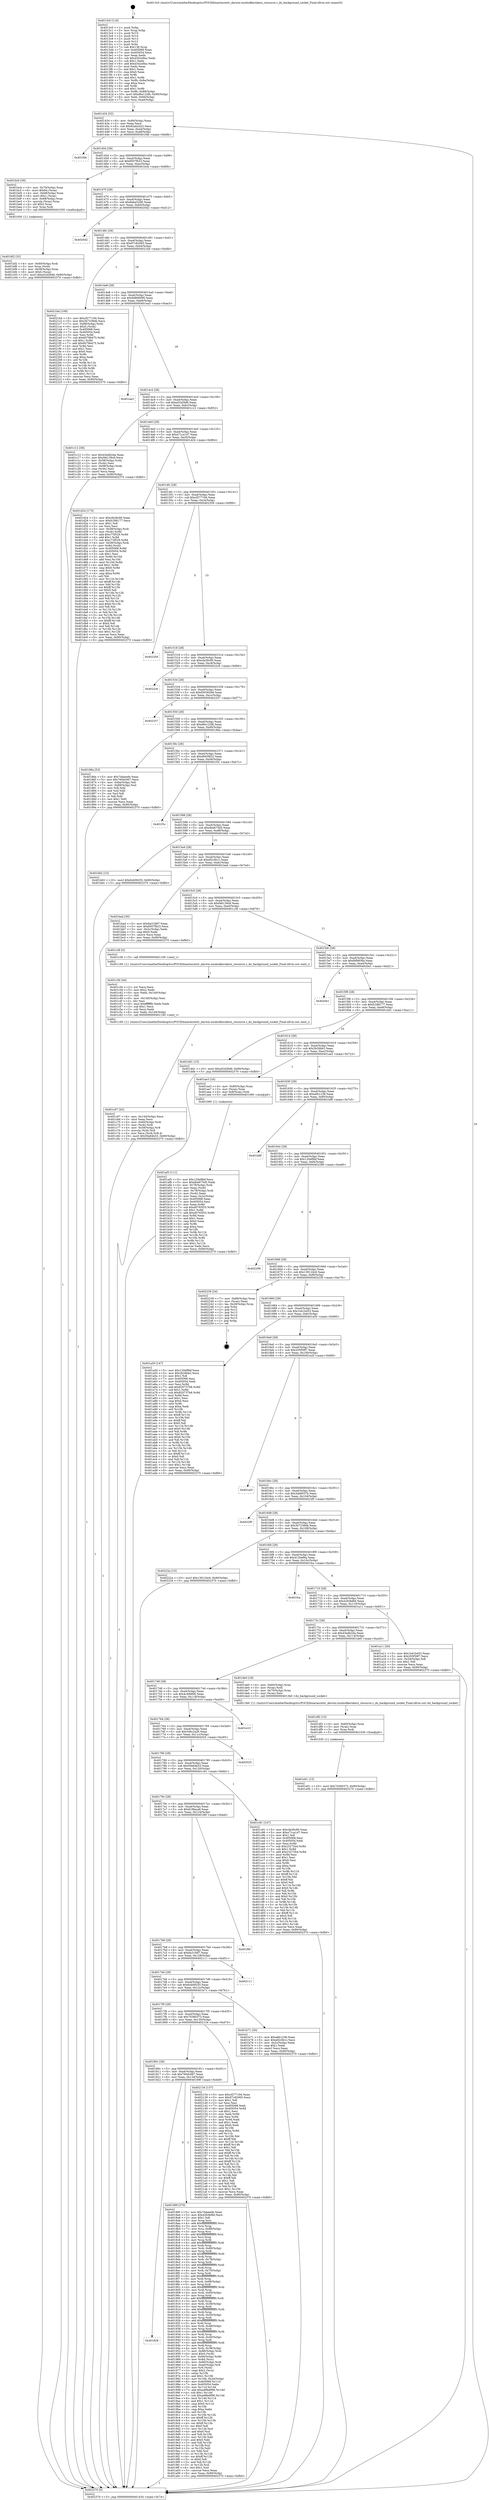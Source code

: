 digraph "0x4013c0" {
  label = "0x4013c0 (/mnt/c/Users/mathe/Desktop/tcc/POCII/binaries/extr_darwin-xnubsdkernkern_resource.c_do_background_socket_Final-ollvm.out::main(0))"
  labelloc = "t"
  node[shape=record]

  Entry [label="",width=0.3,height=0.3,shape=circle,fillcolor=black,style=filled]
  "0x401434" [label="{
     0x401434 [32]\l
     | [instrs]\l
     &nbsp;&nbsp;0x401434 \<+6\>: mov -0x90(%rbp),%eax\l
     &nbsp;&nbsp;0x40143a \<+2\>: mov %eax,%ecx\l
     &nbsp;&nbsp;0x40143c \<+6\>: sub $0x82ab2d23,%ecx\l
     &nbsp;&nbsp;0x401442 \<+6\>: mov %eax,-0xa4(%rbp)\l
     &nbsp;&nbsp;0x401448 \<+6\>: mov %ecx,-0xa8(%rbp)\l
     &nbsp;&nbsp;0x40144e \<+6\>: je 0000000000401f4b \<main+0xb8b\>\l
  }"]
  "0x401f4b" [label="{
     0x401f4b\l
  }", style=dashed]
  "0x401454" [label="{
     0x401454 [28]\l
     | [instrs]\l
     &nbsp;&nbsp;0x401454 \<+5\>: jmp 0000000000401459 \<main+0x99\>\l
     &nbsp;&nbsp;0x401459 \<+6\>: mov -0xa4(%rbp),%eax\l
     &nbsp;&nbsp;0x40145f \<+5\>: sub $0x8507fb23,%eax\l
     &nbsp;&nbsp;0x401464 \<+6\>: mov %eax,-0xac(%rbp)\l
     &nbsp;&nbsp;0x40146a \<+6\>: je 0000000000401bcb \<main+0x80b\>\l
  }"]
  Exit [label="",width=0.3,height=0.3,shape=circle,fillcolor=black,style=filled,peripheries=2]
  "0x401bcb" [label="{
     0x401bcb [39]\l
     | [instrs]\l
     &nbsp;&nbsp;0x401bcb \<+4\>: mov -0x70(%rbp),%rax\l
     &nbsp;&nbsp;0x401bcf \<+6\>: movl $0x64,(%rax)\l
     &nbsp;&nbsp;0x401bd5 \<+4\>: mov -0x68(%rbp),%rax\l
     &nbsp;&nbsp;0x401bd9 \<+6\>: movl $0x1,(%rax)\l
     &nbsp;&nbsp;0x401bdf \<+4\>: mov -0x68(%rbp),%rax\l
     &nbsp;&nbsp;0x401be3 \<+3\>: movslq (%rax),%rax\l
     &nbsp;&nbsp;0x401be6 \<+4\>: shl $0x2,%rax\l
     &nbsp;&nbsp;0x401bea \<+3\>: mov %rax,%rdi\l
     &nbsp;&nbsp;0x401bed \<+5\>: call 0000000000401050 \<malloc@plt\>\l
     | [calls]\l
     &nbsp;&nbsp;0x401050 \{1\} (unknown)\l
  }"]
  "0x401470" [label="{
     0x401470 [28]\l
     | [instrs]\l
     &nbsp;&nbsp;0x401470 \<+5\>: jmp 0000000000401475 \<main+0xb5\>\l
     &nbsp;&nbsp;0x401475 \<+6\>: mov -0xa4(%rbp),%eax\l
     &nbsp;&nbsp;0x40147b \<+5\>: sub $0x8abe5290,%eax\l
     &nbsp;&nbsp;0x401480 \<+6\>: mov %eax,-0xb0(%rbp)\l
     &nbsp;&nbsp;0x401486 \<+6\>: je 00000000004020d2 \<main+0xd12\>\l
  }"]
  "0x401e01" [label="{
     0x401e01 [15]\l
     | [instrs]\l
     &nbsp;&nbsp;0x401e01 \<+10\>: movl $0x70360373,-0x90(%rbp)\l
     &nbsp;&nbsp;0x401e0b \<+5\>: jmp 0000000000402370 \<main+0xfb0\>\l
  }"]
  "0x4020d2" [label="{
     0x4020d2\l
  }", style=dashed]
  "0x40148c" [label="{
     0x40148c [28]\l
     | [instrs]\l
     &nbsp;&nbsp;0x40148c \<+5\>: jmp 0000000000401491 \<main+0xd1\>\l
     &nbsp;&nbsp;0x401491 \<+6\>: mov -0xa4(%rbp),%eax\l
     &nbsp;&nbsp;0x401497 \<+5\>: sub $0x97c82065,%eax\l
     &nbsp;&nbsp;0x40149c \<+6\>: mov %eax,-0xb4(%rbp)\l
     &nbsp;&nbsp;0x4014a2 \<+6\>: je 00000000004021bd \<main+0xdfd\>\l
  }"]
  "0x401df2" [label="{
     0x401df2 [15]\l
     | [instrs]\l
     &nbsp;&nbsp;0x401df2 \<+4\>: mov -0x60(%rbp),%rax\l
     &nbsp;&nbsp;0x401df6 \<+3\>: mov (%rax),%rax\l
     &nbsp;&nbsp;0x401df9 \<+3\>: mov %rax,%rdi\l
     &nbsp;&nbsp;0x401dfc \<+5\>: call 0000000000401030 \<free@plt\>\l
     | [calls]\l
     &nbsp;&nbsp;0x401030 \{1\} (unknown)\l
  }"]
  "0x4021bd" [label="{
     0x4021bd [109]\l
     | [instrs]\l
     &nbsp;&nbsp;0x4021bd \<+5\>: mov $0xcf277194,%eax\l
     &nbsp;&nbsp;0x4021c2 \<+5\>: mov $0x3b72384b,%ecx\l
     &nbsp;&nbsp;0x4021c7 \<+7\>: mov -0x88(%rbp),%rdx\l
     &nbsp;&nbsp;0x4021ce \<+6\>: movl $0x0,(%rdx)\l
     &nbsp;&nbsp;0x4021d4 \<+7\>: mov 0x405068,%esi\l
     &nbsp;&nbsp;0x4021db \<+7\>: mov 0x405054,%edi\l
     &nbsp;&nbsp;0x4021e2 \<+3\>: mov %esi,%r8d\l
     &nbsp;&nbsp;0x4021e5 \<+7\>: sub $0x6079b475,%r8d\l
     &nbsp;&nbsp;0x4021ec \<+4\>: sub $0x1,%r8d\l
     &nbsp;&nbsp;0x4021f0 \<+7\>: add $0x6079b475,%r8d\l
     &nbsp;&nbsp;0x4021f7 \<+4\>: imul %r8d,%esi\l
     &nbsp;&nbsp;0x4021fb \<+3\>: and $0x1,%esi\l
     &nbsp;&nbsp;0x4021fe \<+3\>: cmp $0x0,%esi\l
     &nbsp;&nbsp;0x402201 \<+4\>: sete %r9b\l
     &nbsp;&nbsp;0x402205 \<+3\>: cmp $0xa,%edi\l
     &nbsp;&nbsp;0x402208 \<+4\>: setl %r10b\l
     &nbsp;&nbsp;0x40220c \<+3\>: mov %r9b,%r11b\l
     &nbsp;&nbsp;0x40220f \<+3\>: and %r10b,%r11b\l
     &nbsp;&nbsp;0x402212 \<+3\>: xor %r10b,%r9b\l
     &nbsp;&nbsp;0x402215 \<+3\>: or %r9b,%r11b\l
     &nbsp;&nbsp;0x402218 \<+4\>: test $0x1,%r11b\l
     &nbsp;&nbsp;0x40221c \<+3\>: cmovne %ecx,%eax\l
     &nbsp;&nbsp;0x40221f \<+6\>: mov %eax,-0x90(%rbp)\l
     &nbsp;&nbsp;0x402225 \<+5\>: jmp 0000000000402370 \<main+0xfb0\>\l
  }"]
  "0x4014a8" [label="{
     0x4014a8 [28]\l
     | [instrs]\l
     &nbsp;&nbsp;0x4014a8 \<+5\>: jmp 00000000004014ad \<main+0xed\>\l
     &nbsp;&nbsp;0x4014ad \<+6\>: mov -0xa4(%rbp),%eax\l
     &nbsp;&nbsp;0x4014b3 \<+5\>: sub $0x9d806090,%eax\l
     &nbsp;&nbsp;0x4014b8 \<+6\>: mov %eax,-0xb8(%rbp)\l
     &nbsp;&nbsp;0x4014be \<+6\>: je 0000000000401ea3 \<main+0xae3\>\l
  }"]
  "0x401c67" [label="{
     0x401c67 [42]\l
     | [instrs]\l
     &nbsp;&nbsp;0x401c67 \<+6\>: mov -0x144(%rbp),%ecx\l
     &nbsp;&nbsp;0x401c6d \<+3\>: imul %eax,%ecx\l
     &nbsp;&nbsp;0x401c70 \<+4\>: mov -0x60(%rbp),%rdi\l
     &nbsp;&nbsp;0x401c74 \<+3\>: mov (%rdi),%rdi\l
     &nbsp;&nbsp;0x401c77 \<+4\>: mov -0x58(%rbp),%r8\l
     &nbsp;&nbsp;0x401c7b \<+3\>: movslq (%r8),%r8\l
     &nbsp;&nbsp;0x401c7e \<+4\>: mov %ecx,(%rdi,%r8,4)\l
     &nbsp;&nbsp;0x401c82 \<+10\>: movl $0x59a64b33,-0x90(%rbp)\l
     &nbsp;&nbsp;0x401c8c \<+5\>: jmp 0000000000402370 \<main+0xfb0\>\l
  }"]
  "0x401ea3" [label="{
     0x401ea3\l
  }", style=dashed]
  "0x4014c4" [label="{
     0x4014c4 [28]\l
     | [instrs]\l
     &nbsp;&nbsp;0x4014c4 \<+5\>: jmp 00000000004014c9 \<main+0x109\>\l
     &nbsp;&nbsp;0x4014c9 \<+6\>: mov -0xa4(%rbp),%eax\l
     &nbsp;&nbsp;0x4014cf \<+5\>: sub $0xa52d3bfd,%eax\l
     &nbsp;&nbsp;0x4014d4 \<+6\>: mov %eax,-0xbc(%rbp)\l
     &nbsp;&nbsp;0x4014da \<+6\>: je 0000000000401c12 \<main+0x852\>\l
  }"]
  "0x401c3b" [label="{
     0x401c3b [44]\l
     | [instrs]\l
     &nbsp;&nbsp;0x401c3b \<+2\>: xor %ecx,%ecx\l
     &nbsp;&nbsp;0x401c3d \<+5\>: mov $0x2,%edx\l
     &nbsp;&nbsp;0x401c42 \<+6\>: mov %edx,-0x140(%rbp)\l
     &nbsp;&nbsp;0x401c48 \<+1\>: cltd\l
     &nbsp;&nbsp;0x401c49 \<+6\>: mov -0x140(%rbp),%esi\l
     &nbsp;&nbsp;0x401c4f \<+2\>: idiv %esi\l
     &nbsp;&nbsp;0x401c51 \<+6\>: imul $0xfffffffe,%edx,%edx\l
     &nbsp;&nbsp;0x401c57 \<+3\>: sub $0x1,%ecx\l
     &nbsp;&nbsp;0x401c5a \<+2\>: sub %ecx,%edx\l
     &nbsp;&nbsp;0x401c5c \<+6\>: mov %edx,-0x144(%rbp)\l
     &nbsp;&nbsp;0x401c62 \<+5\>: call 0000000000401160 \<next_i\>\l
     | [calls]\l
     &nbsp;&nbsp;0x401160 \{1\} (/mnt/c/Users/mathe/Desktop/tcc/POCII/binaries/extr_darwin-xnubsdkernkern_resource.c_do_background_socket_Final-ollvm.out::next_i)\l
  }"]
  "0x401c12" [label="{
     0x401c12 [36]\l
     | [instrs]\l
     &nbsp;&nbsp;0x401c12 \<+5\>: mov $0x43edb2da,%eax\l
     &nbsp;&nbsp;0x401c17 \<+5\>: mov $0xf46139c8,%ecx\l
     &nbsp;&nbsp;0x401c1c \<+4\>: mov -0x58(%rbp),%rdx\l
     &nbsp;&nbsp;0x401c20 \<+2\>: mov (%rdx),%esi\l
     &nbsp;&nbsp;0x401c22 \<+4\>: mov -0x68(%rbp),%rdx\l
     &nbsp;&nbsp;0x401c26 \<+2\>: cmp (%rdx),%esi\l
     &nbsp;&nbsp;0x401c28 \<+3\>: cmovl %ecx,%eax\l
     &nbsp;&nbsp;0x401c2b \<+6\>: mov %eax,-0x90(%rbp)\l
     &nbsp;&nbsp;0x401c31 \<+5\>: jmp 0000000000402370 \<main+0xfb0\>\l
  }"]
  "0x4014e0" [label="{
     0x4014e0 [28]\l
     | [instrs]\l
     &nbsp;&nbsp;0x4014e0 \<+5\>: jmp 00000000004014e5 \<main+0x125\>\l
     &nbsp;&nbsp;0x4014e5 \<+6\>: mov -0xa4(%rbp),%eax\l
     &nbsp;&nbsp;0x4014eb \<+5\>: sub $0xa71ca1d7,%eax\l
     &nbsp;&nbsp;0x4014f0 \<+6\>: mov %eax,-0xc0(%rbp)\l
     &nbsp;&nbsp;0x4014f6 \<+6\>: je 0000000000401d24 \<main+0x964\>\l
  }"]
  "0x401bf2" [label="{
     0x401bf2 [32]\l
     | [instrs]\l
     &nbsp;&nbsp;0x401bf2 \<+4\>: mov -0x60(%rbp),%rdi\l
     &nbsp;&nbsp;0x401bf6 \<+3\>: mov %rax,(%rdi)\l
     &nbsp;&nbsp;0x401bf9 \<+4\>: mov -0x58(%rbp),%rax\l
     &nbsp;&nbsp;0x401bfd \<+6\>: movl $0x0,(%rax)\l
     &nbsp;&nbsp;0x401c03 \<+10\>: movl $0xa52d3bfd,-0x90(%rbp)\l
     &nbsp;&nbsp;0x401c0d \<+5\>: jmp 0000000000402370 \<main+0xfb0\>\l
  }"]
  "0x401d24" [label="{
     0x401d24 [173]\l
     | [instrs]\l
     &nbsp;&nbsp;0x401d24 \<+5\>: mov $0xcfa39c90,%eax\l
     &nbsp;&nbsp;0x401d29 \<+5\>: mov $0xfc288177,%ecx\l
     &nbsp;&nbsp;0x401d2e \<+2\>: mov $0x1,%dl\l
     &nbsp;&nbsp;0x401d30 \<+2\>: xor %esi,%esi\l
     &nbsp;&nbsp;0x401d32 \<+4\>: mov -0x58(%rbp),%rdi\l
     &nbsp;&nbsp;0x401d36 \<+3\>: mov (%rdi),%r8d\l
     &nbsp;&nbsp;0x401d39 \<+7\>: add $0xc73f529,%r8d\l
     &nbsp;&nbsp;0x401d40 \<+4\>: add $0x1,%r8d\l
     &nbsp;&nbsp;0x401d44 \<+7\>: sub $0xc73f529,%r8d\l
     &nbsp;&nbsp;0x401d4b \<+4\>: mov -0x58(%rbp),%rdi\l
     &nbsp;&nbsp;0x401d4f \<+3\>: mov %r8d,(%rdi)\l
     &nbsp;&nbsp;0x401d52 \<+8\>: mov 0x405068,%r8d\l
     &nbsp;&nbsp;0x401d5a \<+8\>: mov 0x405054,%r9d\l
     &nbsp;&nbsp;0x401d62 \<+3\>: sub $0x1,%esi\l
     &nbsp;&nbsp;0x401d65 \<+3\>: mov %r8d,%r10d\l
     &nbsp;&nbsp;0x401d68 \<+3\>: add %esi,%r10d\l
     &nbsp;&nbsp;0x401d6b \<+4\>: imul %r10d,%r8d\l
     &nbsp;&nbsp;0x401d6f \<+4\>: and $0x1,%r8d\l
     &nbsp;&nbsp;0x401d73 \<+4\>: cmp $0x0,%r8d\l
     &nbsp;&nbsp;0x401d77 \<+4\>: sete %r11b\l
     &nbsp;&nbsp;0x401d7b \<+4\>: cmp $0xa,%r9d\l
     &nbsp;&nbsp;0x401d7f \<+3\>: setl %bl\l
     &nbsp;&nbsp;0x401d82 \<+3\>: mov %r11b,%r14b\l
     &nbsp;&nbsp;0x401d85 \<+4\>: xor $0xff,%r14b\l
     &nbsp;&nbsp;0x401d89 \<+3\>: mov %bl,%r15b\l
     &nbsp;&nbsp;0x401d8c \<+4\>: xor $0xff,%r15b\l
     &nbsp;&nbsp;0x401d90 \<+3\>: xor $0x0,%dl\l
     &nbsp;&nbsp;0x401d93 \<+3\>: mov %r14b,%r12b\l
     &nbsp;&nbsp;0x401d96 \<+4\>: and $0x0,%r12b\l
     &nbsp;&nbsp;0x401d9a \<+3\>: and %dl,%r11b\l
     &nbsp;&nbsp;0x401d9d \<+3\>: mov %r15b,%r13b\l
     &nbsp;&nbsp;0x401da0 \<+4\>: and $0x0,%r13b\l
     &nbsp;&nbsp;0x401da4 \<+2\>: and %dl,%bl\l
     &nbsp;&nbsp;0x401da6 \<+3\>: or %r11b,%r12b\l
     &nbsp;&nbsp;0x401da9 \<+3\>: or %bl,%r13b\l
     &nbsp;&nbsp;0x401dac \<+3\>: xor %r13b,%r12b\l
     &nbsp;&nbsp;0x401daf \<+3\>: or %r15b,%r14b\l
     &nbsp;&nbsp;0x401db2 \<+4\>: xor $0xff,%r14b\l
     &nbsp;&nbsp;0x401db6 \<+3\>: or $0x0,%dl\l
     &nbsp;&nbsp;0x401db9 \<+3\>: and %dl,%r14b\l
     &nbsp;&nbsp;0x401dbc \<+3\>: or %r14b,%r12b\l
     &nbsp;&nbsp;0x401dbf \<+4\>: test $0x1,%r12b\l
     &nbsp;&nbsp;0x401dc3 \<+3\>: cmovne %ecx,%eax\l
     &nbsp;&nbsp;0x401dc6 \<+6\>: mov %eax,-0x90(%rbp)\l
     &nbsp;&nbsp;0x401dcc \<+5\>: jmp 0000000000402370 \<main+0xfb0\>\l
  }"]
  "0x4014fc" [label="{
     0x4014fc [28]\l
     | [instrs]\l
     &nbsp;&nbsp;0x4014fc \<+5\>: jmp 0000000000401501 \<main+0x141\>\l
     &nbsp;&nbsp;0x401501 \<+6\>: mov -0xa4(%rbp),%eax\l
     &nbsp;&nbsp;0x401507 \<+5\>: sub $0xcf277194,%eax\l
     &nbsp;&nbsp;0x40150c \<+6\>: mov %eax,-0xc4(%rbp)\l
     &nbsp;&nbsp;0x401512 \<+6\>: je 0000000000402359 \<main+0xf99\>\l
  }"]
  "0x401af3" [label="{
     0x401af3 [111]\l
     | [instrs]\l
     &nbsp;&nbsp;0x401af3 \<+5\>: mov $0x120ef9bf,%ecx\l
     &nbsp;&nbsp;0x401af8 \<+5\>: mov $0xdb4675d5,%edx\l
     &nbsp;&nbsp;0x401afd \<+4\>: mov -0x78(%rbp),%rdi\l
     &nbsp;&nbsp;0x401b01 \<+2\>: mov %eax,(%rdi)\l
     &nbsp;&nbsp;0x401b03 \<+4\>: mov -0x78(%rbp),%rdi\l
     &nbsp;&nbsp;0x401b07 \<+2\>: mov (%rdi),%eax\l
     &nbsp;&nbsp;0x401b09 \<+3\>: mov %eax,-0x2c(%rbp)\l
     &nbsp;&nbsp;0x401b0c \<+7\>: mov 0x405068,%eax\l
     &nbsp;&nbsp;0x401b13 \<+7\>: mov 0x405054,%esi\l
     &nbsp;&nbsp;0x401b1a \<+3\>: mov %eax,%r8d\l
     &nbsp;&nbsp;0x401b1d \<+7\>: sub $0xd0793f33,%r8d\l
     &nbsp;&nbsp;0x401b24 \<+4\>: sub $0x1,%r8d\l
     &nbsp;&nbsp;0x401b28 \<+7\>: add $0xd0793f33,%r8d\l
     &nbsp;&nbsp;0x401b2f \<+4\>: imul %r8d,%eax\l
     &nbsp;&nbsp;0x401b33 \<+3\>: and $0x1,%eax\l
     &nbsp;&nbsp;0x401b36 \<+3\>: cmp $0x0,%eax\l
     &nbsp;&nbsp;0x401b39 \<+4\>: sete %r9b\l
     &nbsp;&nbsp;0x401b3d \<+3\>: cmp $0xa,%esi\l
     &nbsp;&nbsp;0x401b40 \<+4\>: setl %r10b\l
     &nbsp;&nbsp;0x401b44 \<+3\>: mov %r9b,%r11b\l
     &nbsp;&nbsp;0x401b47 \<+3\>: and %r10b,%r11b\l
     &nbsp;&nbsp;0x401b4a \<+3\>: xor %r10b,%r9b\l
     &nbsp;&nbsp;0x401b4d \<+3\>: or %r9b,%r11b\l
     &nbsp;&nbsp;0x401b50 \<+4\>: test $0x1,%r11b\l
     &nbsp;&nbsp;0x401b54 \<+3\>: cmovne %edx,%ecx\l
     &nbsp;&nbsp;0x401b57 \<+6\>: mov %ecx,-0x90(%rbp)\l
     &nbsp;&nbsp;0x401b5d \<+5\>: jmp 0000000000402370 \<main+0xfb0\>\l
  }"]
  "0x402359" [label="{
     0x402359\l
  }", style=dashed]
  "0x401518" [label="{
     0x401518 [28]\l
     | [instrs]\l
     &nbsp;&nbsp;0x401518 \<+5\>: jmp 000000000040151d \<main+0x15d\>\l
     &nbsp;&nbsp;0x40151d \<+6\>: mov -0xa4(%rbp),%eax\l
     &nbsp;&nbsp;0x401523 \<+5\>: sub $0xcfa39c90,%eax\l
     &nbsp;&nbsp;0x401528 \<+6\>: mov %eax,-0xc8(%rbp)\l
     &nbsp;&nbsp;0x40152e \<+6\>: je 00000000004022c6 \<main+0xf06\>\l
  }"]
  "0x401828" [label="{
     0x401828\l
  }", style=dashed]
  "0x4022c6" [label="{
     0x4022c6\l
  }", style=dashed]
  "0x401534" [label="{
     0x401534 [28]\l
     | [instrs]\l
     &nbsp;&nbsp;0x401534 \<+5\>: jmp 0000000000401539 \<main+0x179\>\l
     &nbsp;&nbsp;0x401539 \<+6\>: mov -0xa4(%rbp),%eax\l
     &nbsp;&nbsp;0x40153f \<+5\>: sub $0xd50362b6,%eax\l
     &nbsp;&nbsp;0x401544 \<+6\>: mov %eax,-0xcc(%rbp)\l
     &nbsp;&nbsp;0x40154a \<+6\>: je 0000000000402337 \<main+0xf77\>\l
  }"]
  "0x40189f" [label="{
     0x40189f [370]\l
     | [instrs]\l
     &nbsp;&nbsp;0x40189f \<+5\>: mov $0x7ddaeefe,%eax\l
     &nbsp;&nbsp;0x4018a4 \<+5\>: mov $0x42fc8d9d,%ecx\l
     &nbsp;&nbsp;0x4018a9 \<+2\>: mov $0x1,%dl\l
     &nbsp;&nbsp;0x4018ab \<+3\>: mov %rsp,%rsi\l
     &nbsp;&nbsp;0x4018ae \<+4\>: add $0xfffffffffffffff0,%rsi\l
     &nbsp;&nbsp;0x4018b2 \<+3\>: mov %rsi,%rsp\l
     &nbsp;&nbsp;0x4018b5 \<+7\>: mov %rsi,-0x88(%rbp)\l
     &nbsp;&nbsp;0x4018bc \<+3\>: mov %rsp,%rsi\l
     &nbsp;&nbsp;0x4018bf \<+4\>: add $0xfffffffffffffff0,%rsi\l
     &nbsp;&nbsp;0x4018c3 \<+3\>: mov %rsi,%rsp\l
     &nbsp;&nbsp;0x4018c6 \<+3\>: mov %rsp,%rdi\l
     &nbsp;&nbsp;0x4018c9 \<+4\>: add $0xfffffffffffffff0,%rdi\l
     &nbsp;&nbsp;0x4018cd \<+3\>: mov %rdi,%rsp\l
     &nbsp;&nbsp;0x4018d0 \<+4\>: mov %rdi,-0x80(%rbp)\l
     &nbsp;&nbsp;0x4018d4 \<+3\>: mov %rsp,%rdi\l
     &nbsp;&nbsp;0x4018d7 \<+4\>: add $0xfffffffffffffff0,%rdi\l
     &nbsp;&nbsp;0x4018db \<+3\>: mov %rdi,%rsp\l
     &nbsp;&nbsp;0x4018de \<+4\>: mov %rdi,-0x78(%rbp)\l
     &nbsp;&nbsp;0x4018e2 \<+3\>: mov %rsp,%rdi\l
     &nbsp;&nbsp;0x4018e5 \<+4\>: add $0xfffffffffffffff0,%rdi\l
     &nbsp;&nbsp;0x4018e9 \<+3\>: mov %rdi,%rsp\l
     &nbsp;&nbsp;0x4018ec \<+4\>: mov %rdi,-0x70(%rbp)\l
     &nbsp;&nbsp;0x4018f0 \<+3\>: mov %rsp,%rdi\l
     &nbsp;&nbsp;0x4018f3 \<+4\>: add $0xfffffffffffffff0,%rdi\l
     &nbsp;&nbsp;0x4018f7 \<+3\>: mov %rdi,%rsp\l
     &nbsp;&nbsp;0x4018fa \<+4\>: mov %rdi,-0x68(%rbp)\l
     &nbsp;&nbsp;0x4018fe \<+3\>: mov %rsp,%rdi\l
     &nbsp;&nbsp;0x401901 \<+4\>: add $0xfffffffffffffff0,%rdi\l
     &nbsp;&nbsp;0x401905 \<+3\>: mov %rdi,%rsp\l
     &nbsp;&nbsp;0x401908 \<+4\>: mov %rdi,-0x60(%rbp)\l
     &nbsp;&nbsp;0x40190c \<+3\>: mov %rsp,%rdi\l
     &nbsp;&nbsp;0x40190f \<+4\>: add $0xfffffffffffffff0,%rdi\l
     &nbsp;&nbsp;0x401913 \<+3\>: mov %rdi,%rsp\l
     &nbsp;&nbsp;0x401916 \<+4\>: mov %rdi,-0x58(%rbp)\l
     &nbsp;&nbsp;0x40191a \<+3\>: mov %rsp,%rdi\l
     &nbsp;&nbsp;0x40191d \<+4\>: add $0xfffffffffffffff0,%rdi\l
     &nbsp;&nbsp;0x401921 \<+3\>: mov %rdi,%rsp\l
     &nbsp;&nbsp;0x401924 \<+4\>: mov %rdi,-0x50(%rbp)\l
     &nbsp;&nbsp;0x401928 \<+3\>: mov %rsp,%rdi\l
     &nbsp;&nbsp;0x40192b \<+4\>: add $0xfffffffffffffff0,%rdi\l
     &nbsp;&nbsp;0x40192f \<+3\>: mov %rdi,%rsp\l
     &nbsp;&nbsp;0x401932 \<+4\>: mov %rdi,-0x48(%rbp)\l
     &nbsp;&nbsp;0x401936 \<+3\>: mov %rsp,%rdi\l
     &nbsp;&nbsp;0x401939 \<+4\>: add $0xfffffffffffffff0,%rdi\l
     &nbsp;&nbsp;0x40193d \<+3\>: mov %rdi,%rsp\l
     &nbsp;&nbsp;0x401940 \<+4\>: mov %rdi,-0x40(%rbp)\l
     &nbsp;&nbsp;0x401944 \<+3\>: mov %rsp,%rdi\l
     &nbsp;&nbsp;0x401947 \<+4\>: add $0xfffffffffffffff0,%rdi\l
     &nbsp;&nbsp;0x40194b \<+3\>: mov %rdi,%rsp\l
     &nbsp;&nbsp;0x40194e \<+4\>: mov %rdi,-0x38(%rbp)\l
     &nbsp;&nbsp;0x401952 \<+7\>: mov -0x88(%rbp),%rdi\l
     &nbsp;&nbsp;0x401959 \<+6\>: movl $0x0,(%rdi)\l
     &nbsp;&nbsp;0x40195f \<+7\>: mov -0x94(%rbp),%r8d\l
     &nbsp;&nbsp;0x401966 \<+3\>: mov %r8d,(%rsi)\l
     &nbsp;&nbsp;0x401969 \<+4\>: mov -0x80(%rbp),%rdi\l
     &nbsp;&nbsp;0x40196d \<+7\>: mov -0xa0(%rbp),%r9\l
     &nbsp;&nbsp;0x401974 \<+3\>: mov %r9,(%rdi)\l
     &nbsp;&nbsp;0x401977 \<+3\>: cmpl $0x2,(%rsi)\l
     &nbsp;&nbsp;0x40197a \<+4\>: setne %r10b\l
     &nbsp;&nbsp;0x40197e \<+4\>: and $0x1,%r10b\l
     &nbsp;&nbsp;0x401982 \<+4\>: mov %r10b,-0x2d(%rbp)\l
     &nbsp;&nbsp;0x401986 \<+8\>: mov 0x405068,%r11d\l
     &nbsp;&nbsp;0x40198e \<+7\>: mov 0x405054,%ebx\l
     &nbsp;&nbsp;0x401995 \<+3\>: mov %r11d,%r14d\l
     &nbsp;&nbsp;0x401998 \<+7\>: add $0xad9bd996,%r14d\l
     &nbsp;&nbsp;0x40199f \<+4\>: sub $0x1,%r14d\l
     &nbsp;&nbsp;0x4019a3 \<+7\>: sub $0xad9bd996,%r14d\l
     &nbsp;&nbsp;0x4019aa \<+4\>: imul %r14d,%r11d\l
     &nbsp;&nbsp;0x4019ae \<+4\>: and $0x1,%r11d\l
     &nbsp;&nbsp;0x4019b2 \<+4\>: cmp $0x0,%r11d\l
     &nbsp;&nbsp;0x4019b6 \<+4\>: sete %r10b\l
     &nbsp;&nbsp;0x4019ba \<+3\>: cmp $0xa,%ebx\l
     &nbsp;&nbsp;0x4019bd \<+4\>: setl %r15b\l
     &nbsp;&nbsp;0x4019c1 \<+3\>: mov %r10b,%r12b\l
     &nbsp;&nbsp;0x4019c4 \<+4\>: xor $0xff,%r12b\l
     &nbsp;&nbsp;0x4019c8 \<+3\>: mov %r15b,%r13b\l
     &nbsp;&nbsp;0x4019cb \<+4\>: xor $0xff,%r13b\l
     &nbsp;&nbsp;0x4019cf \<+3\>: xor $0x0,%dl\l
     &nbsp;&nbsp;0x4019d2 \<+3\>: mov %r12b,%sil\l
     &nbsp;&nbsp;0x4019d5 \<+4\>: and $0x0,%sil\l
     &nbsp;&nbsp;0x4019d9 \<+3\>: and %dl,%r10b\l
     &nbsp;&nbsp;0x4019dc \<+3\>: mov %r13b,%dil\l
     &nbsp;&nbsp;0x4019df \<+4\>: and $0x0,%dil\l
     &nbsp;&nbsp;0x4019e3 \<+3\>: and %dl,%r15b\l
     &nbsp;&nbsp;0x4019e6 \<+3\>: or %r10b,%sil\l
     &nbsp;&nbsp;0x4019e9 \<+3\>: or %r15b,%dil\l
     &nbsp;&nbsp;0x4019ec \<+3\>: xor %dil,%sil\l
     &nbsp;&nbsp;0x4019ef \<+3\>: or %r13b,%r12b\l
     &nbsp;&nbsp;0x4019f2 \<+4\>: xor $0xff,%r12b\l
     &nbsp;&nbsp;0x4019f6 \<+3\>: or $0x0,%dl\l
     &nbsp;&nbsp;0x4019f9 \<+3\>: and %dl,%r12b\l
     &nbsp;&nbsp;0x4019fc \<+3\>: or %r12b,%sil\l
     &nbsp;&nbsp;0x4019ff \<+4\>: test $0x1,%sil\l
     &nbsp;&nbsp;0x401a03 \<+3\>: cmovne %ecx,%eax\l
     &nbsp;&nbsp;0x401a06 \<+6\>: mov %eax,-0x90(%rbp)\l
     &nbsp;&nbsp;0x401a0c \<+5\>: jmp 0000000000402370 \<main+0xfb0\>\l
  }"]
  "0x402337" [label="{
     0x402337\l
  }", style=dashed]
  "0x401550" [label="{
     0x401550 [28]\l
     | [instrs]\l
     &nbsp;&nbsp;0x401550 \<+5\>: jmp 0000000000401555 \<main+0x195\>\l
     &nbsp;&nbsp;0x401555 \<+6\>: mov -0xa4(%rbp),%eax\l
     &nbsp;&nbsp;0x40155b \<+5\>: sub $0xd6e122fb,%eax\l
     &nbsp;&nbsp;0x401560 \<+6\>: mov %eax,-0xd0(%rbp)\l
     &nbsp;&nbsp;0x401566 \<+6\>: je 000000000040186a \<main+0x4aa\>\l
  }"]
  "0x40180c" [label="{
     0x40180c [28]\l
     | [instrs]\l
     &nbsp;&nbsp;0x40180c \<+5\>: jmp 0000000000401811 \<main+0x451\>\l
     &nbsp;&nbsp;0x401811 \<+6\>: mov -0xa4(%rbp),%eax\l
     &nbsp;&nbsp;0x401817 \<+5\>: sub $0x760dc067,%eax\l
     &nbsp;&nbsp;0x40181c \<+6\>: mov %eax,-0x134(%rbp)\l
     &nbsp;&nbsp;0x401822 \<+6\>: je 000000000040189f \<main+0x4df\>\l
  }"]
  "0x40186a" [label="{
     0x40186a [53]\l
     | [instrs]\l
     &nbsp;&nbsp;0x40186a \<+5\>: mov $0x7ddaeefe,%eax\l
     &nbsp;&nbsp;0x40186f \<+5\>: mov $0x760dc067,%ecx\l
     &nbsp;&nbsp;0x401874 \<+6\>: mov -0x8a(%rbp),%dl\l
     &nbsp;&nbsp;0x40187a \<+7\>: mov -0x89(%rbp),%sil\l
     &nbsp;&nbsp;0x401881 \<+3\>: mov %dl,%dil\l
     &nbsp;&nbsp;0x401884 \<+3\>: and %sil,%dil\l
     &nbsp;&nbsp;0x401887 \<+3\>: xor %sil,%dl\l
     &nbsp;&nbsp;0x40188a \<+3\>: or %dl,%dil\l
     &nbsp;&nbsp;0x40188d \<+4\>: test $0x1,%dil\l
     &nbsp;&nbsp;0x401891 \<+3\>: cmovne %ecx,%eax\l
     &nbsp;&nbsp;0x401894 \<+6\>: mov %eax,-0x90(%rbp)\l
     &nbsp;&nbsp;0x40189a \<+5\>: jmp 0000000000402370 \<main+0xfb0\>\l
  }"]
  "0x40156c" [label="{
     0x40156c [28]\l
     | [instrs]\l
     &nbsp;&nbsp;0x40156c \<+5\>: jmp 0000000000401571 \<main+0x1b1\>\l
     &nbsp;&nbsp;0x401571 \<+6\>: mov -0xa4(%rbp),%eax\l
     &nbsp;&nbsp;0x401577 \<+5\>: sub $0xd9458f22,%eax\l
     &nbsp;&nbsp;0x40157c \<+6\>: mov %eax,-0xd4(%rbp)\l
     &nbsp;&nbsp;0x401582 \<+6\>: je 0000000000401f3c \<main+0xb7c\>\l
  }"]
  "0x402370" [label="{
     0x402370 [5]\l
     | [instrs]\l
     &nbsp;&nbsp;0x402370 \<+5\>: jmp 0000000000401434 \<main+0x74\>\l
  }"]
  "0x4013c0" [label="{
     0x4013c0 [116]\l
     | [instrs]\l
     &nbsp;&nbsp;0x4013c0 \<+1\>: push %rbp\l
     &nbsp;&nbsp;0x4013c1 \<+3\>: mov %rsp,%rbp\l
     &nbsp;&nbsp;0x4013c4 \<+2\>: push %r15\l
     &nbsp;&nbsp;0x4013c6 \<+2\>: push %r14\l
     &nbsp;&nbsp;0x4013c8 \<+2\>: push %r13\l
     &nbsp;&nbsp;0x4013ca \<+2\>: push %r12\l
     &nbsp;&nbsp;0x4013cc \<+1\>: push %rbx\l
     &nbsp;&nbsp;0x4013cd \<+7\>: sub $0x138,%rsp\l
     &nbsp;&nbsp;0x4013d4 \<+7\>: mov 0x405068,%eax\l
     &nbsp;&nbsp;0x4013db \<+7\>: mov 0x405054,%ecx\l
     &nbsp;&nbsp;0x4013e2 \<+2\>: mov %eax,%edx\l
     &nbsp;&nbsp;0x4013e4 \<+6\>: sub $0xd342e9ac,%edx\l
     &nbsp;&nbsp;0x4013ea \<+3\>: sub $0x1,%edx\l
     &nbsp;&nbsp;0x4013ed \<+6\>: add $0xd342e9ac,%edx\l
     &nbsp;&nbsp;0x4013f3 \<+3\>: imul %edx,%eax\l
     &nbsp;&nbsp;0x4013f6 \<+3\>: and $0x1,%eax\l
     &nbsp;&nbsp;0x4013f9 \<+3\>: cmp $0x0,%eax\l
     &nbsp;&nbsp;0x4013fc \<+4\>: sete %r8b\l
     &nbsp;&nbsp;0x401400 \<+4\>: and $0x1,%r8b\l
     &nbsp;&nbsp;0x401404 \<+7\>: mov %r8b,-0x8a(%rbp)\l
     &nbsp;&nbsp;0x40140b \<+3\>: cmp $0xa,%ecx\l
     &nbsp;&nbsp;0x40140e \<+4\>: setl %r8b\l
     &nbsp;&nbsp;0x401412 \<+4\>: and $0x1,%r8b\l
     &nbsp;&nbsp;0x401416 \<+7\>: mov %r8b,-0x89(%rbp)\l
     &nbsp;&nbsp;0x40141d \<+10\>: movl $0xd6e122fb,-0x90(%rbp)\l
     &nbsp;&nbsp;0x401427 \<+6\>: mov %edi,-0x94(%rbp)\l
     &nbsp;&nbsp;0x40142d \<+7\>: mov %rsi,-0xa0(%rbp)\l
  }"]
  "0x402134" [label="{
     0x402134 [137]\l
     | [instrs]\l
     &nbsp;&nbsp;0x402134 \<+5\>: mov $0xcf277194,%eax\l
     &nbsp;&nbsp;0x402139 \<+5\>: mov $0x97c82065,%ecx\l
     &nbsp;&nbsp;0x40213e \<+2\>: mov $0x1,%dl\l
     &nbsp;&nbsp;0x402140 \<+2\>: xor %esi,%esi\l
     &nbsp;&nbsp;0x402142 \<+7\>: mov 0x405068,%edi\l
     &nbsp;&nbsp;0x402149 \<+8\>: mov 0x405054,%r8d\l
     &nbsp;&nbsp;0x402151 \<+3\>: sub $0x1,%esi\l
     &nbsp;&nbsp;0x402154 \<+3\>: mov %edi,%r9d\l
     &nbsp;&nbsp;0x402157 \<+3\>: add %esi,%r9d\l
     &nbsp;&nbsp;0x40215a \<+4\>: imul %r9d,%edi\l
     &nbsp;&nbsp;0x40215e \<+3\>: and $0x1,%edi\l
     &nbsp;&nbsp;0x402161 \<+3\>: cmp $0x0,%edi\l
     &nbsp;&nbsp;0x402164 \<+4\>: sete %r10b\l
     &nbsp;&nbsp;0x402168 \<+4\>: cmp $0xa,%r8d\l
     &nbsp;&nbsp;0x40216c \<+4\>: setl %r11b\l
     &nbsp;&nbsp;0x402170 \<+3\>: mov %r10b,%bl\l
     &nbsp;&nbsp;0x402173 \<+3\>: xor $0xff,%bl\l
     &nbsp;&nbsp;0x402176 \<+3\>: mov %r11b,%r14b\l
     &nbsp;&nbsp;0x402179 \<+4\>: xor $0xff,%r14b\l
     &nbsp;&nbsp;0x40217d \<+3\>: xor $0x1,%dl\l
     &nbsp;&nbsp;0x402180 \<+3\>: mov %bl,%r15b\l
     &nbsp;&nbsp;0x402183 \<+4\>: and $0xff,%r15b\l
     &nbsp;&nbsp;0x402187 \<+3\>: and %dl,%r10b\l
     &nbsp;&nbsp;0x40218a \<+3\>: mov %r14b,%r12b\l
     &nbsp;&nbsp;0x40218d \<+4\>: and $0xff,%r12b\l
     &nbsp;&nbsp;0x402191 \<+3\>: and %dl,%r11b\l
     &nbsp;&nbsp;0x402194 \<+3\>: or %r10b,%r15b\l
     &nbsp;&nbsp;0x402197 \<+3\>: or %r11b,%r12b\l
     &nbsp;&nbsp;0x40219a \<+3\>: xor %r12b,%r15b\l
     &nbsp;&nbsp;0x40219d \<+3\>: or %r14b,%bl\l
     &nbsp;&nbsp;0x4021a0 \<+3\>: xor $0xff,%bl\l
     &nbsp;&nbsp;0x4021a3 \<+3\>: or $0x1,%dl\l
     &nbsp;&nbsp;0x4021a6 \<+2\>: and %dl,%bl\l
     &nbsp;&nbsp;0x4021a8 \<+3\>: or %bl,%r15b\l
     &nbsp;&nbsp;0x4021ab \<+4\>: test $0x1,%r15b\l
     &nbsp;&nbsp;0x4021af \<+3\>: cmovne %ecx,%eax\l
     &nbsp;&nbsp;0x4021b2 \<+6\>: mov %eax,-0x90(%rbp)\l
     &nbsp;&nbsp;0x4021b8 \<+5\>: jmp 0000000000402370 \<main+0xfb0\>\l
  }"]
  "0x401f3c" [label="{
     0x401f3c\l
  }", style=dashed]
  "0x401588" [label="{
     0x401588 [28]\l
     | [instrs]\l
     &nbsp;&nbsp;0x401588 \<+5\>: jmp 000000000040158d \<main+0x1cd\>\l
     &nbsp;&nbsp;0x40158d \<+6\>: mov -0xa4(%rbp),%eax\l
     &nbsp;&nbsp;0x401593 \<+5\>: sub $0xdb4675d5,%eax\l
     &nbsp;&nbsp;0x401598 \<+6\>: mov %eax,-0xd8(%rbp)\l
     &nbsp;&nbsp;0x40159e \<+6\>: je 0000000000401b62 \<main+0x7a2\>\l
  }"]
  "0x4017f0" [label="{
     0x4017f0 [28]\l
     | [instrs]\l
     &nbsp;&nbsp;0x4017f0 \<+5\>: jmp 00000000004017f5 \<main+0x435\>\l
     &nbsp;&nbsp;0x4017f5 \<+6\>: mov -0xa4(%rbp),%eax\l
     &nbsp;&nbsp;0x4017fb \<+5\>: sub $0x70360373,%eax\l
     &nbsp;&nbsp;0x401800 \<+6\>: mov %eax,-0x130(%rbp)\l
     &nbsp;&nbsp;0x401806 \<+6\>: je 0000000000402134 \<main+0xd74\>\l
  }"]
  "0x401b62" [label="{
     0x401b62 [15]\l
     | [instrs]\l
     &nbsp;&nbsp;0x401b62 \<+10\>: movl $0x6cb09255,-0x90(%rbp)\l
     &nbsp;&nbsp;0x401b6c \<+5\>: jmp 0000000000402370 \<main+0xfb0\>\l
  }"]
  "0x4015a4" [label="{
     0x4015a4 [28]\l
     | [instrs]\l
     &nbsp;&nbsp;0x4015a4 \<+5\>: jmp 00000000004015a9 \<main+0x1e9\>\l
     &nbsp;&nbsp;0x4015a9 \<+6\>: mov -0xa4(%rbp),%eax\l
     &nbsp;&nbsp;0x4015af \<+5\>: sub $0xef2c0b1c,%eax\l
     &nbsp;&nbsp;0x4015b4 \<+6\>: mov %eax,-0xdc(%rbp)\l
     &nbsp;&nbsp;0x4015ba \<+6\>: je 0000000000401bad \<main+0x7ed\>\l
  }"]
  "0x401b71" [label="{
     0x401b71 [30]\l
     | [instrs]\l
     &nbsp;&nbsp;0x401b71 \<+5\>: mov $0xa6b1238,%eax\l
     &nbsp;&nbsp;0x401b76 \<+5\>: mov $0xef2c0b1c,%ecx\l
     &nbsp;&nbsp;0x401b7b \<+3\>: mov -0x2c(%rbp),%edx\l
     &nbsp;&nbsp;0x401b7e \<+3\>: cmp $0x1,%edx\l
     &nbsp;&nbsp;0x401b81 \<+3\>: cmovl %ecx,%eax\l
     &nbsp;&nbsp;0x401b84 \<+6\>: mov %eax,-0x90(%rbp)\l
     &nbsp;&nbsp;0x401b8a \<+5\>: jmp 0000000000402370 \<main+0xfb0\>\l
  }"]
  "0x401bad" [label="{
     0x401bad [30]\l
     | [instrs]\l
     &nbsp;&nbsp;0x401bad \<+5\>: mov $0x6a31fdf7,%eax\l
     &nbsp;&nbsp;0x401bb2 \<+5\>: mov $0x8507fb23,%ecx\l
     &nbsp;&nbsp;0x401bb7 \<+3\>: mov -0x2c(%rbp),%edx\l
     &nbsp;&nbsp;0x401bba \<+3\>: cmp $0x0,%edx\l
     &nbsp;&nbsp;0x401bbd \<+3\>: cmove %ecx,%eax\l
     &nbsp;&nbsp;0x401bc0 \<+6\>: mov %eax,-0x90(%rbp)\l
     &nbsp;&nbsp;0x401bc6 \<+5\>: jmp 0000000000402370 \<main+0xfb0\>\l
  }"]
  "0x4015c0" [label="{
     0x4015c0 [28]\l
     | [instrs]\l
     &nbsp;&nbsp;0x4015c0 \<+5\>: jmp 00000000004015c5 \<main+0x205\>\l
     &nbsp;&nbsp;0x4015c5 \<+6\>: mov -0xa4(%rbp),%eax\l
     &nbsp;&nbsp;0x4015cb \<+5\>: sub $0xf46139c8,%eax\l
     &nbsp;&nbsp;0x4015d0 \<+6\>: mov %eax,-0xe0(%rbp)\l
     &nbsp;&nbsp;0x4015d6 \<+6\>: je 0000000000401c36 \<main+0x876\>\l
  }"]
  "0x4017d4" [label="{
     0x4017d4 [28]\l
     | [instrs]\l
     &nbsp;&nbsp;0x4017d4 \<+5\>: jmp 00000000004017d9 \<main+0x419\>\l
     &nbsp;&nbsp;0x4017d9 \<+6\>: mov -0xa4(%rbp),%eax\l
     &nbsp;&nbsp;0x4017df \<+5\>: sub $0x6cb09255,%eax\l
     &nbsp;&nbsp;0x4017e4 \<+6\>: mov %eax,-0x12c(%rbp)\l
     &nbsp;&nbsp;0x4017ea \<+6\>: je 0000000000401b71 \<main+0x7b1\>\l
  }"]
  "0x401c36" [label="{
     0x401c36 [5]\l
     | [instrs]\l
     &nbsp;&nbsp;0x401c36 \<+5\>: call 0000000000401160 \<next_i\>\l
     | [calls]\l
     &nbsp;&nbsp;0x401160 \{1\} (/mnt/c/Users/mathe/Desktop/tcc/POCII/binaries/extr_darwin-xnubsdkernkern_resource.c_do_background_socket_Final-ollvm.out::next_i)\l
  }"]
  "0x4015dc" [label="{
     0x4015dc [28]\l
     | [instrs]\l
     &nbsp;&nbsp;0x4015dc \<+5\>: jmp 00000000004015e1 \<main+0x221\>\l
     &nbsp;&nbsp;0x4015e1 \<+6\>: mov -0xa4(%rbp),%eax\l
     &nbsp;&nbsp;0x4015e7 \<+5\>: sub $0xfbf9836a,%eax\l
     &nbsp;&nbsp;0x4015ec \<+6\>: mov %eax,-0xe4(%rbp)\l
     &nbsp;&nbsp;0x4015f2 \<+6\>: je 00000000004020e1 \<main+0xd21\>\l
  }"]
  "0x402111" [label="{
     0x402111\l
  }", style=dashed]
  "0x4020e1" [label="{
     0x4020e1\l
  }", style=dashed]
  "0x4015f8" [label="{
     0x4015f8 [28]\l
     | [instrs]\l
     &nbsp;&nbsp;0x4015f8 \<+5\>: jmp 00000000004015fd \<main+0x23d\>\l
     &nbsp;&nbsp;0x4015fd \<+6\>: mov -0xa4(%rbp),%eax\l
     &nbsp;&nbsp;0x401603 \<+5\>: sub $0xfc288177,%eax\l
     &nbsp;&nbsp;0x401608 \<+6\>: mov %eax,-0xe8(%rbp)\l
     &nbsp;&nbsp;0x40160e \<+6\>: je 0000000000401dd1 \<main+0xa11\>\l
  }"]
  "0x4017b8" [label="{
     0x4017b8 [28]\l
     | [instrs]\l
     &nbsp;&nbsp;0x4017b8 \<+5\>: jmp 00000000004017bd \<main+0x3fd\>\l
     &nbsp;&nbsp;0x4017bd \<+6\>: mov -0xa4(%rbp),%eax\l
     &nbsp;&nbsp;0x4017c3 \<+5\>: sub $0x6a31fdf7,%eax\l
     &nbsp;&nbsp;0x4017c8 \<+6\>: mov %eax,-0x128(%rbp)\l
     &nbsp;&nbsp;0x4017ce \<+6\>: je 0000000000402111 \<main+0xd51\>\l
  }"]
  "0x401dd1" [label="{
     0x401dd1 [15]\l
     | [instrs]\l
     &nbsp;&nbsp;0x401dd1 \<+10\>: movl $0xa52d3bfd,-0x90(%rbp)\l
     &nbsp;&nbsp;0x401ddb \<+5\>: jmp 0000000000402370 \<main+0xfb0\>\l
  }"]
  "0x401614" [label="{
     0x401614 [28]\l
     | [instrs]\l
     &nbsp;&nbsp;0x401614 \<+5\>: jmp 0000000000401619 \<main+0x259\>\l
     &nbsp;&nbsp;0x401619 \<+6\>: mov -0xa4(%rbp),%eax\l
     &nbsp;&nbsp;0x40161f \<+5\>: sub $0x3b26bb2,%eax\l
     &nbsp;&nbsp;0x401624 \<+6\>: mov %eax,-0xec(%rbp)\l
     &nbsp;&nbsp;0x40162a \<+6\>: je 0000000000401ae3 \<main+0x723\>\l
  }"]
  "0x401f6f" [label="{
     0x401f6f\l
  }", style=dashed]
  "0x401ae3" [label="{
     0x401ae3 [16]\l
     | [instrs]\l
     &nbsp;&nbsp;0x401ae3 \<+4\>: mov -0x80(%rbp),%rax\l
     &nbsp;&nbsp;0x401ae7 \<+3\>: mov (%rax),%rax\l
     &nbsp;&nbsp;0x401aea \<+4\>: mov 0x8(%rax),%rdi\l
     &nbsp;&nbsp;0x401aee \<+5\>: call 0000000000401060 \<atoi@plt\>\l
     | [calls]\l
     &nbsp;&nbsp;0x401060 \{1\} (unknown)\l
  }"]
  "0x401630" [label="{
     0x401630 [28]\l
     | [instrs]\l
     &nbsp;&nbsp;0x401630 \<+5\>: jmp 0000000000401635 \<main+0x275\>\l
     &nbsp;&nbsp;0x401635 \<+6\>: mov -0xa4(%rbp),%eax\l
     &nbsp;&nbsp;0x40163b \<+5\>: sub $0xa6b1238,%eax\l
     &nbsp;&nbsp;0x401640 \<+6\>: mov %eax,-0xf0(%rbp)\l
     &nbsp;&nbsp;0x401646 \<+6\>: je 0000000000401b8f \<main+0x7cf\>\l
  }"]
  "0x40179c" [label="{
     0x40179c [28]\l
     | [instrs]\l
     &nbsp;&nbsp;0x40179c \<+5\>: jmp 00000000004017a1 \<main+0x3e1\>\l
     &nbsp;&nbsp;0x4017a1 \<+6\>: mov -0xa4(%rbp),%eax\l
     &nbsp;&nbsp;0x4017a7 \<+5\>: sub $0x61f8aca9,%eax\l
     &nbsp;&nbsp;0x4017ac \<+6\>: mov %eax,-0x124(%rbp)\l
     &nbsp;&nbsp;0x4017b2 \<+6\>: je 0000000000401f6f \<main+0xbaf\>\l
  }"]
  "0x401b8f" [label="{
     0x401b8f\l
  }", style=dashed]
  "0x40164c" [label="{
     0x40164c [28]\l
     | [instrs]\l
     &nbsp;&nbsp;0x40164c \<+5\>: jmp 0000000000401651 \<main+0x291\>\l
     &nbsp;&nbsp;0x401651 \<+6\>: mov -0xa4(%rbp),%eax\l
     &nbsp;&nbsp;0x401657 \<+5\>: sub $0x120ef9bf,%eax\l
     &nbsp;&nbsp;0x40165c \<+6\>: mov %eax,-0xf4(%rbp)\l
     &nbsp;&nbsp;0x401662 \<+6\>: je 0000000000402296 \<main+0xed6\>\l
  }"]
  "0x401c91" [label="{
     0x401c91 [147]\l
     | [instrs]\l
     &nbsp;&nbsp;0x401c91 \<+5\>: mov $0xcfa39c90,%eax\l
     &nbsp;&nbsp;0x401c96 \<+5\>: mov $0xa71ca1d7,%ecx\l
     &nbsp;&nbsp;0x401c9b \<+2\>: mov $0x1,%dl\l
     &nbsp;&nbsp;0x401c9d \<+7\>: mov 0x405068,%esi\l
     &nbsp;&nbsp;0x401ca4 \<+7\>: mov 0x405054,%edi\l
     &nbsp;&nbsp;0x401cab \<+3\>: mov %esi,%r8d\l
     &nbsp;&nbsp;0x401cae \<+7\>: sub $0x23272b4,%r8d\l
     &nbsp;&nbsp;0x401cb5 \<+4\>: sub $0x1,%r8d\l
     &nbsp;&nbsp;0x401cb9 \<+7\>: add $0x23272b4,%r8d\l
     &nbsp;&nbsp;0x401cc0 \<+4\>: imul %r8d,%esi\l
     &nbsp;&nbsp;0x401cc4 \<+3\>: and $0x1,%esi\l
     &nbsp;&nbsp;0x401cc7 \<+3\>: cmp $0x0,%esi\l
     &nbsp;&nbsp;0x401cca \<+4\>: sete %r9b\l
     &nbsp;&nbsp;0x401cce \<+3\>: cmp $0xa,%edi\l
     &nbsp;&nbsp;0x401cd1 \<+4\>: setl %r10b\l
     &nbsp;&nbsp;0x401cd5 \<+3\>: mov %r9b,%r11b\l
     &nbsp;&nbsp;0x401cd8 \<+4\>: xor $0xff,%r11b\l
     &nbsp;&nbsp;0x401cdc \<+3\>: mov %r10b,%bl\l
     &nbsp;&nbsp;0x401cdf \<+3\>: xor $0xff,%bl\l
     &nbsp;&nbsp;0x401ce2 \<+3\>: xor $0x0,%dl\l
     &nbsp;&nbsp;0x401ce5 \<+3\>: mov %r11b,%r14b\l
     &nbsp;&nbsp;0x401ce8 \<+4\>: and $0x0,%r14b\l
     &nbsp;&nbsp;0x401cec \<+3\>: and %dl,%r9b\l
     &nbsp;&nbsp;0x401cef \<+3\>: mov %bl,%r15b\l
     &nbsp;&nbsp;0x401cf2 \<+4\>: and $0x0,%r15b\l
     &nbsp;&nbsp;0x401cf6 \<+3\>: and %dl,%r10b\l
     &nbsp;&nbsp;0x401cf9 \<+3\>: or %r9b,%r14b\l
     &nbsp;&nbsp;0x401cfc \<+3\>: or %r10b,%r15b\l
     &nbsp;&nbsp;0x401cff \<+3\>: xor %r15b,%r14b\l
     &nbsp;&nbsp;0x401d02 \<+3\>: or %bl,%r11b\l
     &nbsp;&nbsp;0x401d05 \<+4\>: xor $0xff,%r11b\l
     &nbsp;&nbsp;0x401d09 \<+3\>: or $0x0,%dl\l
     &nbsp;&nbsp;0x401d0c \<+3\>: and %dl,%r11b\l
     &nbsp;&nbsp;0x401d0f \<+3\>: or %r11b,%r14b\l
     &nbsp;&nbsp;0x401d12 \<+4\>: test $0x1,%r14b\l
     &nbsp;&nbsp;0x401d16 \<+3\>: cmovne %ecx,%eax\l
     &nbsp;&nbsp;0x401d19 \<+6\>: mov %eax,-0x90(%rbp)\l
     &nbsp;&nbsp;0x401d1f \<+5\>: jmp 0000000000402370 \<main+0xfb0\>\l
  }"]
  "0x402296" [label="{
     0x402296\l
  }", style=dashed]
  "0x401668" [label="{
     0x401668 [28]\l
     | [instrs]\l
     &nbsp;&nbsp;0x401668 \<+5\>: jmp 000000000040166d \<main+0x2ad\>\l
     &nbsp;&nbsp;0x40166d \<+6\>: mov -0xa4(%rbp),%eax\l
     &nbsp;&nbsp;0x401673 \<+5\>: sub $0x139124c6,%eax\l
     &nbsp;&nbsp;0x401678 \<+6\>: mov %eax,-0xf8(%rbp)\l
     &nbsp;&nbsp;0x40167e \<+6\>: je 0000000000402239 \<main+0xe79\>\l
  }"]
  "0x401780" [label="{
     0x401780 [28]\l
     | [instrs]\l
     &nbsp;&nbsp;0x401780 \<+5\>: jmp 0000000000401785 \<main+0x3c5\>\l
     &nbsp;&nbsp;0x401785 \<+6\>: mov -0xa4(%rbp),%eax\l
     &nbsp;&nbsp;0x40178b \<+5\>: sub $0x59a64b33,%eax\l
     &nbsp;&nbsp;0x401790 \<+6\>: mov %eax,-0x120(%rbp)\l
     &nbsp;&nbsp;0x401796 \<+6\>: je 0000000000401c91 \<main+0x8d1\>\l
  }"]
  "0x402239" [label="{
     0x402239 [24]\l
     | [instrs]\l
     &nbsp;&nbsp;0x402239 \<+7\>: mov -0x88(%rbp),%rax\l
     &nbsp;&nbsp;0x402240 \<+2\>: mov (%rax),%eax\l
     &nbsp;&nbsp;0x402242 \<+4\>: lea -0x28(%rbp),%rsp\l
     &nbsp;&nbsp;0x402246 \<+1\>: pop %rbx\l
     &nbsp;&nbsp;0x402247 \<+2\>: pop %r12\l
     &nbsp;&nbsp;0x402249 \<+2\>: pop %r13\l
     &nbsp;&nbsp;0x40224b \<+2\>: pop %r14\l
     &nbsp;&nbsp;0x40224d \<+2\>: pop %r15\l
     &nbsp;&nbsp;0x40224f \<+1\>: pop %rbp\l
     &nbsp;&nbsp;0x402250 \<+1\>: ret\l
  }"]
  "0x401684" [label="{
     0x401684 [28]\l
     | [instrs]\l
     &nbsp;&nbsp;0x401684 \<+5\>: jmp 0000000000401689 \<main+0x2c9\>\l
     &nbsp;&nbsp;0x401689 \<+6\>: mov -0xa4(%rbp),%eax\l
     &nbsp;&nbsp;0x40168f \<+5\>: sub $0x1b41b453,%eax\l
     &nbsp;&nbsp;0x401694 \<+6\>: mov %eax,-0xfc(%rbp)\l
     &nbsp;&nbsp;0x40169a \<+6\>: je 0000000000401a50 \<main+0x690\>\l
  }"]
  "0x402025" [label="{
     0x402025\l
  }", style=dashed]
  "0x401a50" [label="{
     0x401a50 [147]\l
     | [instrs]\l
     &nbsp;&nbsp;0x401a50 \<+5\>: mov $0x120ef9bf,%eax\l
     &nbsp;&nbsp;0x401a55 \<+5\>: mov $0x3b26bb2,%ecx\l
     &nbsp;&nbsp;0x401a5a \<+2\>: mov $0x1,%dl\l
     &nbsp;&nbsp;0x401a5c \<+7\>: mov 0x405068,%esi\l
     &nbsp;&nbsp;0x401a63 \<+7\>: mov 0x405054,%edi\l
     &nbsp;&nbsp;0x401a6a \<+3\>: mov %esi,%r8d\l
     &nbsp;&nbsp;0x401a6d \<+7\>: add $0x820737b8,%r8d\l
     &nbsp;&nbsp;0x401a74 \<+4\>: sub $0x1,%r8d\l
     &nbsp;&nbsp;0x401a78 \<+7\>: sub $0x820737b8,%r8d\l
     &nbsp;&nbsp;0x401a7f \<+4\>: imul %r8d,%esi\l
     &nbsp;&nbsp;0x401a83 \<+3\>: and $0x1,%esi\l
     &nbsp;&nbsp;0x401a86 \<+3\>: cmp $0x0,%esi\l
     &nbsp;&nbsp;0x401a89 \<+4\>: sete %r9b\l
     &nbsp;&nbsp;0x401a8d \<+3\>: cmp $0xa,%edi\l
     &nbsp;&nbsp;0x401a90 \<+4\>: setl %r10b\l
     &nbsp;&nbsp;0x401a94 \<+3\>: mov %r9b,%r11b\l
     &nbsp;&nbsp;0x401a97 \<+4\>: xor $0xff,%r11b\l
     &nbsp;&nbsp;0x401a9b \<+3\>: mov %r10b,%bl\l
     &nbsp;&nbsp;0x401a9e \<+3\>: xor $0xff,%bl\l
     &nbsp;&nbsp;0x401aa1 \<+3\>: xor $0x0,%dl\l
     &nbsp;&nbsp;0x401aa4 \<+3\>: mov %r11b,%r14b\l
     &nbsp;&nbsp;0x401aa7 \<+4\>: and $0x0,%r14b\l
     &nbsp;&nbsp;0x401aab \<+3\>: and %dl,%r9b\l
     &nbsp;&nbsp;0x401aae \<+3\>: mov %bl,%r15b\l
     &nbsp;&nbsp;0x401ab1 \<+4\>: and $0x0,%r15b\l
     &nbsp;&nbsp;0x401ab5 \<+3\>: and %dl,%r10b\l
     &nbsp;&nbsp;0x401ab8 \<+3\>: or %r9b,%r14b\l
     &nbsp;&nbsp;0x401abb \<+3\>: or %r10b,%r15b\l
     &nbsp;&nbsp;0x401abe \<+3\>: xor %r15b,%r14b\l
     &nbsp;&nbsp;0x401ac1 \<+3\>: or %bl,%r11b\l
     &nbsp;&nbsp;0x401ac4 \<+4\>: xor $0xff,%r11b\l
     &nbsp;&nbsp;0x401ac8 \<+3\>: or $0x0,%dl\l
     &nbsp;&nbsp;0x401acb \<+3\>: and %dl,%r11b\l
     &nbsp;&nbsp;0x401ace \<+3\>: or %r11b,%r14b\l
     &nbsp;&nbsp;0x401ad1 \<+4\>: test $0x1,%r14b\l
     &nbsp;&nbsp;0x401ad5 \<+3\>: cmovne %ecx,%eax\l
     &nbsp;&nbsp;0x401ad8 \<+6\>: mov %eax,-0x90(%rbp)\l
     &nbsp;&nbsp;0x401ade \<+5\>: jmp 0000000000402370 \<main+0xfb0\>\l
  }"]
  "0x4016a0" [label="{
     0x4016a0 [28]\l
     | [instrs]\l
     &nbsp;&nbsp;0x4016a0 \<+5\>: jmp 00000000004016a5 \<main+0x2e5\>\l
     &nbsp;&nbsp;0x4016a5 \<+6\>: mov -0xa4(%rbp),%eax\l
     &nbsp;&nbsp;0x4016ab \<+5\>: sub $0x205f59f7,%eax\l
     &nbsp;&nbsp;0x4016b0 \<+6\>: mov %eax,-0x100(%rbp)\l
     &nbsp;&nbsp;0x4016b6 \<+6\>: je 0000000000401a2f \<main+0x66f\>\l
  }"]
  "0x401764" [label="{
     0x401764 [28]\l
     | [instrs]\l
     &nbsp;&nbsp;0x401764 \<+5\>: jmp 0000000000401769 \<main+0x3a9\>\l
     &nbsp;&nbsp;0x401769 \<+6\>: mov -0xa4(%rbp),%eax\l
     &nbsp;&nbsp;0x40176f \<+5\>: sub $0x546c2a26,%eax\l
     &nbsp;&nbsp;0x401774 \<+6\>: mov %eax,-0x11c(%rbp)\l
     &nbsp;&nbsp;0x40177a \<+6\>: je 0000000000402025 \<main+0xc65\>\l
  }"]
  "0x401a2f" [label="{
     0x401a2f\l
  }", style=dashed]
  "0x4016bc" [label="{
     0x4016bc [28]\l
     | [instrs]\l
     &nbsp;&nbsp;0x4016bc \<+5\>: jmp 00000000004016c1 \<main+0x301\>\l
     &nbsp;&nbsp;0x4016c1 \<+6\>: mov -0xa4(%rbp),%eax\l
     &nbsp;&nbsp;0x4016c7 \<+5\>: sub $0x3ab8557b,%eax\l
     &nbsp;&nbsp;0x4016cc \<+6\>: mov %eax,-0x104(%rbp)\l
     &nbsp;&nbsp;0x4016d2 \<+6\>: je 00000000004022f0 \<main+0xf30\>\l
  }"]
  "0x401e10" [label="{
     0x401e10\l
  }", style=dashed]
  "0x4022f0" [label="{
     0x4022f0\l
  }", style=dashed]
  "0x4016d8" [label="{
     0x4016d8 [28]\l
     | [instrs]\l
     &nbsp;&nbsp;0x4016d8 \<+5\>: jmp 00000000004016dd \<main+0x31d\>\l
     &nbsp;&nbsp;0x4016dd \<+6\>: mov -0xa4(%rbp),%eax\l
     &nbsp;&nbsp;0x4016e3 \<+5\>: sub $0x3b72384b,%eax\l
     &nbsp;&nbsp;0x4016e8 \<+6\>: mov %eax,-0x108(%rbp)\l
     &nbsp;&nbsp;0x4016ee \<+6\>: je 000000000040222a \<main+0xe6a\>\l
  }"]
  "0x401748" [label="{
     0x401748 [28]\l
     | [instrs]\l
     &nbsp;&nbsp;0x401748 \<+5\>: jmp 000000000040174d \<main+0x38d\>\l
     &nbsp;&nbsp;0x40174d \<+6\>: mov -0xa4(%rbp),%eax\l
     &nbsp;&nbsp;0x401753 \<+5\>: sub $0x4c4f4806,%eax\l
     &nbsp;&nbsp;0x401758 \<+6\>: mov %eax,-0x118(%rbp)\l
     &nbsp;&nbsp;0x40175e \<+6\>: je 0000000000401e10 \<main+0xa50\>\l
  }"]
  "0x40222a" [label="{
     0x40222a [15]\l
     | [instrs]\l
     &nbsp;&nbsp;0x40222a \<+10\>: movl $0x139124c6,-0x90(%rbp)\l
     &nbsp;&nbsp;0x402234 \<+5\>: jmp 0000000000402370 \<main+0xfb0\>\l
  }"]
  "0x4016f4" [label="{
     0x4016f4 [28]\l
     | [instrs]\l
     &nbsp;&nbsp;0x4016f4 \<+5\>: jmp 00000000004016f9 \<main+0x339\>\l
     &nbsp;&nbsp;0x4016f9 \<+6\>: mov -0xa4(%rbp),%eax\l
     &nbsp;&nbsp;0x4016ff \<+5\>: sub $0x412bef6a,%eax\l
     &nbsp;&nbsp;0x401704 \<+6\>: mov %eax,-0x10c(%rbp)\l
     &nbsp;&nbsp;0x40170a \<+6\>: je 0000000000401fca \<main+0xc0a\>\l
  }"]
  "0x401de0" [label="{
     0x401de0 [18]\l
     | [instrs]\l
     &nbsp;&nbsp;0x401de0 \<+4\>: mov -0x60(%rbp),%rax\l
     &nbsp;&nbsp;0x401de4 \<+3\>: mov (%rax),%rdi\l
     &nbsp;&nbsp;0x401de7 \<+4\>: mov -0x70(%rbp),%rax\l
     &nbsp;&nbsp;0x401deb \<+2\>: mov (%rax),%esi\l
     &nbsp;&nbsp;0x401ded \<+5\>: call 00000000004013b0 \<do_background_socket\>\l
     | [calls]\l
     &nbsp;&nbsp;0x4013b0 \{1\} (/mnt/c/Users/mathe/Desktop/tcc/POCII/binaries/extr_darwin-xnubsdkernkern_resource.c_do_background_socket_Final-ollvm.out::do_background_socket)\l
  }"]
  "0x401fca" [label="{
     0x401fca\l
  }", style=dashed]
  "0x401710" [label="{
     0x401710 [28]\l
     | [instrs]\l
     &nbsp;&nbsp;0x401710 \<+5\>: jmp 0000000000401715 \<main+0x355\>\l
     &nbsp;&nbsp;0x401715 \<+6\>: mov -0xa4(%rbp),%eax\l
     &nbsp;&nbsp;0x40171b \<+5\>: sub $0x42fc8d9d,%eax\l
     &nbsp;&nbsp;0x401720 \<+6\>: mov %eax,-0x110(%rbp)\l
     &nbsp;&nbsp;0x401726 \<+6\>: je 0000000000401a11 \<main+0x651\>\l
  }"]
  "0x40172c" [label="{
     0x40172c [28]\l
     | [instrs]\l
     &nbsp;&nbsp;0x40172c \<+5\>: jmp 0000000000401731 \<main+0x371\>\l
     &nbsp;&nbsp;0x401731 \<+6\>: mov -0xa4(%rbp),%eax\l
     &nbsp;&nbsp;0x401737 \<+5\>: sub $0x43edb2da,%eax\l
     &nbsp;&nbsp;0x40173c \<+6\>: mov %eax,-0x114(%rbp)\l
     &nbsp;&nbsp;0x401742 \<+6\>: je 0000000000401de0 \<main+0xa20\>\l
  }"]
  "0x401a11" [label="{
     0x401a11 [30]\l
     | [instrs]\l
     &nbsp;&nbsp;0x401a11 \<+5\>: mov $0x1b41b453,%eax\l
     &nbsp;&nbsp;0x401a16 \<+5\>: mov $0x205f59f7,%ecx\l
     &nbsp;&nbsp;0x401a1b \<+3\>: mov -0x2d(%rbp),%dl\l
     &nbsp;&nbsp;0x401a1e \<+3\>: test $0x1,%dl\l
     &nbsp;&nbsp;0x401a21 \<+3\>: cmovne %ecx,%eax\l
     &nbsp;&nbsp;0x401a24 \<+6\>: mov %eax,-0x90(%rbp)\l
     &nbsp;&nbsp;0x401a2a \<+5\>: jmp 0000000000402370 \<main+0xfb0\>\l
  }"]
  Entry -> "0x4013c0" [label=" 1"]
  "0x401434" -> "0x401f4b" [label=" 0"]
  "0x401434" -> "0x401454" [label=" 20"]
  "0x402239" -> Exit [label=" 1"]
  "0x401454" -> "0x401bcb" [label=" 1"]
  "0x401454" -> "0x401470" [label=" 19"]
  "0x40222a" -> "0x402370" [label=" 1"]
  "0x401470" -> "0x4020d2" [label=" 0"]
  "0x401470" -> "0x40148c" [label=" 19"]
  "0x4021bd" -> "0x402370" [label=" 1"]
  "0x40148c" -> "0x4021bd" [label=" 1"]
  "0x40148c" -> "0x4014a8" [label=" 18"]
  "0x402134" -> "0x402370" [label=" 1"]
  "0x4014a8" -> "0x401ea3" [label=" 0"]
  "0x4014a8" -> "0x4014c4" [label=" 18"]
  "0x401e01" -> "0x402370" [label=" 1"]
  "0x4014c4" -> "0x401c12" [label=" 2"]
  "0x4014c4" -> "0x4014e0" [label=" 16"]
  "0x401df2" -> "0x401e01" [label=" 1"]
  "0x4014e0" -> "0x401d24" [label=" 1"]
  "0x4014e0" -> "0x4014fc" [label=" 15"]
  "0x401de0" -> "0x401df2" [label=" 1"]
  "0x4014fc" -> "0x402359" [label=" 0"]
  "0x4014fc" -> "0x401518" [label=" 15"]
  "0x401dd1" -> "0x402370" [label=" 1"]
  "0x401518" -> "0x4022c6" [label=" 0"]
  "0x401518" -> "0x401534" [label=" 15"]
  "0x401c91" -> "0x402370" [label=" 1"]
  "0x401534" -> "0x402337" [label=" 0"]
  "0x401534" -> "0x401550" [label=" 15"]
  "0x401c67" -> "0x402370" [label=" 1"]
  "0x401550" -> "0x40186a" [label=" 1"]
  "0x401550" -> "0x40156c" [label=" 14"]
  "0x40186a" -> "0x402370" [label=" 1"]
  "0x4013c0" -> "0x401434" [label=" 1"]
  "0x402370" -> "0x401434" [label=" 19"]
  "0x401c36" -> "0x401c3b" [label=" 1"]
  "0x40156c" -> "0x401f3c" [label=" 0"]
  "0x40156c" -> "0x401588" [label=" 14"]
  "0x401c12" -> "0x402370" [label=" 2"]
  "0x401588" -> "0x401b62" [label=" 1"]
  "0x401588" -> "0x4015a4" [label=" 13"]
  "0x401bcb" -> "0x401bf2" [label=" 1"]
  "0x4015a4" -> "0x401bad" [label=" 1"]
  "0x4015a4" -> "0x4015c0" [label=" 12"]
  "0x401bad" -> "0x402370" [label=" 1"]
  "0x4015c0" -> "0x401c36" [label=" 1"]
  "0x4015c0" -> "0x4015dc" [label=" 11"]
  "0x401b62" -> "0x402370" [label=" 1"]
  "0x4015dc" -> "0x4020e1" [label=" 0"]
  "0x4015dc" -> "0x4015f8" [label=" 11"]
  "0x401af3" -> "0x402370" [label=" 1"]
  "0x4015f8" -> "0x401dd1" [label=" 1"]
  "0x4015f8" -> "0x401614" [label=" 10"]
  "0x401a50" -> "0x402370" [label=" 1"]
  "0x401614" -> "0x401ae3" [label=" 1"]
  "0x401614" -> "0x401630" [label=" 9"]
  "0x401a11" -> "0x402370" [label=" 1"]
  "0x401630" -> "0x401b8f" [label=" 0"]
  "0x401630" -> "0x40164c" [label=" 9"]
  "0x401d24" -> "0x402370" [label=" 1"]
  "0x40164c" -> "0x402296" [label=" 0"]
  "0x40164c" -> "0x401668" [label=" 9"]
  "0x40180c" -> "0x401828" [label=" 0"]
  "0x401668" -> "0x402239" [label=" 1"]
  "0x401668" -> "0x401684" [label=" 8"]
  "0x401c3b" -> "0x401c67" [label=" 1"]
  "0x401684" -> "0x401a50" [label=" 1"]
  "0x401684" -> "0x4016a0" [label=" 7"]
  "0x4017f0" -> "0x40180c" [label=" 1"]
  "0x4016a0" -> "0x401a2f" [label=" 0"]
  "0x4016a0" -> "0x4016bc" [label=" 7"]
  "0x401bf2" -> "0x402370" [label=" 1"]
  "0x4016bc" -> "0x4022f0" [label=" 0"]
  "0x4016bc" -> "0x4016d8" [label=" 7"]
  "0x4017d4" -> "0x4017f0" [label=" 2"]
  "0x4016d8" -> "0x40222a" [label=" 1"]
  "0x4016d8" -> "0x4016f4" [label=" 6"]
  "0x401b71" -> "0x402370" [label=" 1"]
  "0x4016f4" -> "0x401fca" [label=" 0"]
  "0x4016f4" -> "0x401710" [label=" 6"]
  "0x4017b8" -> "0x4017d4" [label=" 3"]
  "0x401710" -> "0x401a11" [label=" 1"]
  "0x401710" -> "0x40172c" [label=" 5"]
  "0x4017b8" -> "0x402111" [label=" 0"]
  "0x40172c" -> "0x401de0" [label=" 1"]
  "0x40172c" -> "0x401748" [label=" 4"]
  "0x4017d4" -> "0x401b71" [label=" 1"]
  "0x401748" -> "0x401e10" [label=" 0"]
  "0x401748" -> "0x401764" [label=" 4"]
  "0x4017f0" -> "0x402134" [label=" 1"]
  "0x401764" -> "0x402025" [label=" 0"]
  "0x401764" -> "0x401780" [label=" 4"]
  "0x40180c" -> "0x40189f" [label=" 1"]
  "0x401780" -> "0x401c91" [label=" 1"]
  "0x401780" -> "0x40179c" [label=" 3"]
  "0x40189f" -> "0x402370" [label=" 1"]
  "0x40179c" -> "0x401f6f" [label=" 0"]
  "0x40179c" -> "0x4017b8" [label=" 3"]
  "0x401ae3" -> "0x401af3" [label=" 1"]
}
